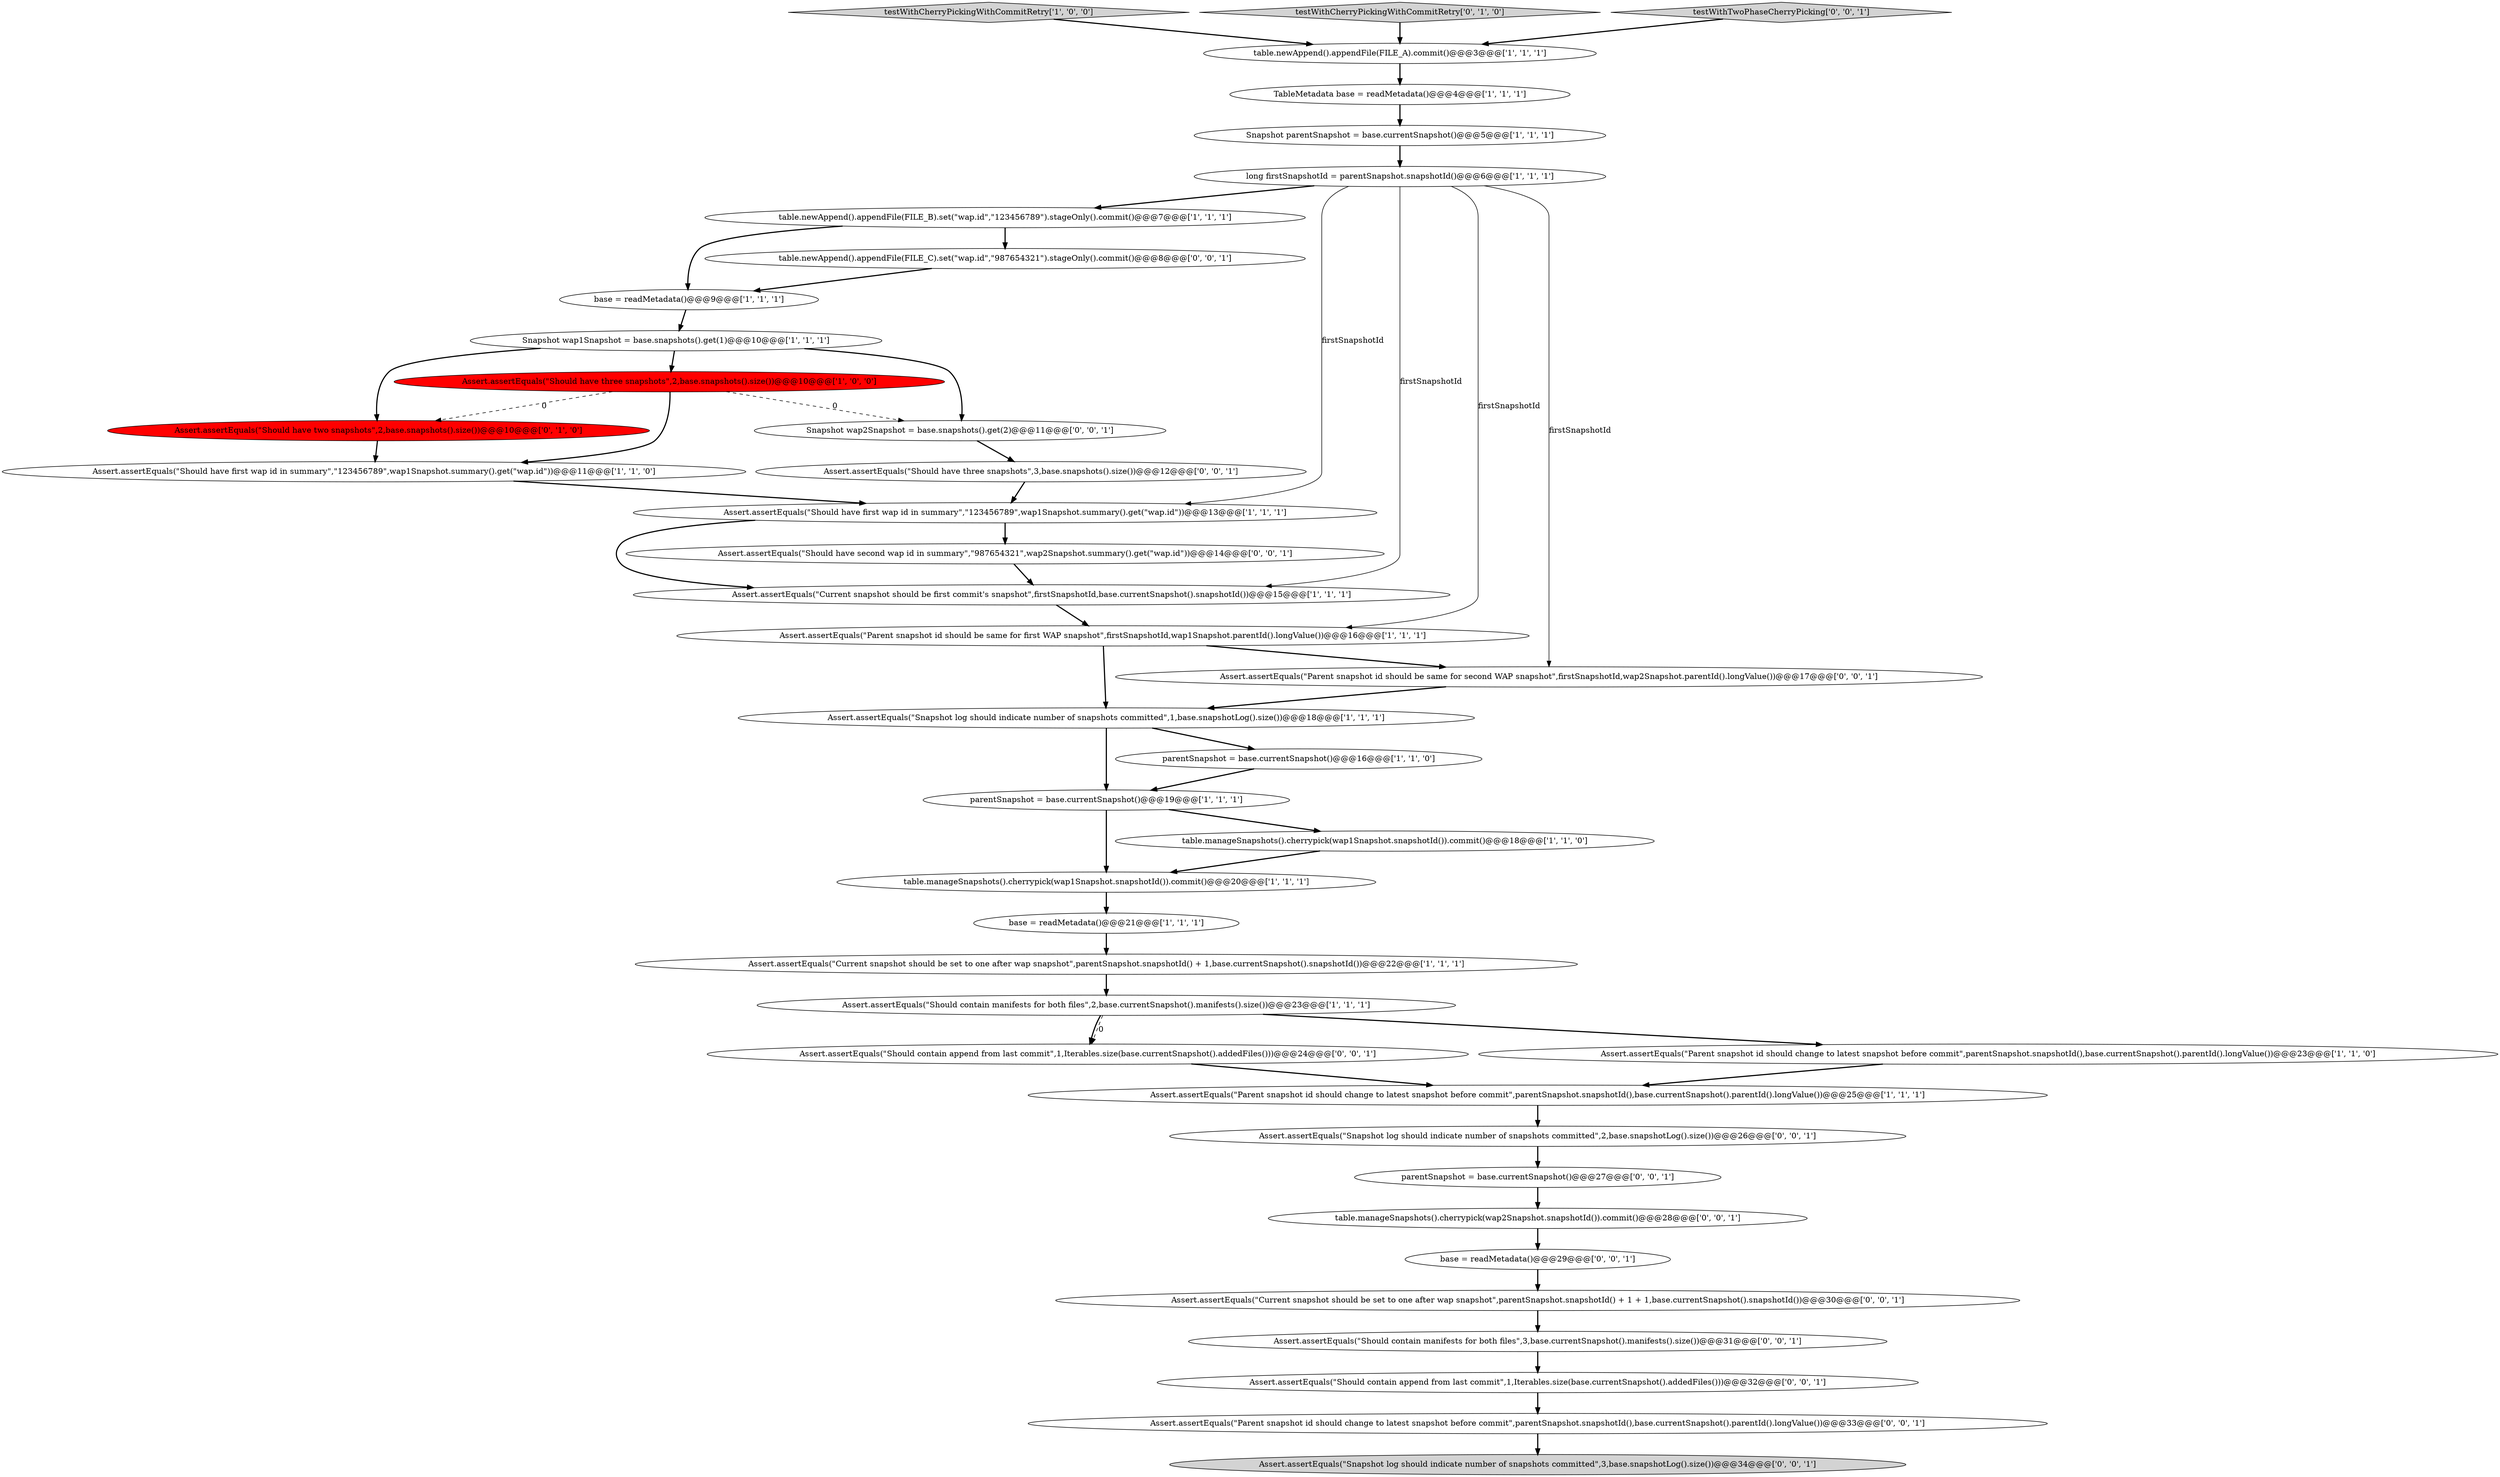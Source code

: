 digraph {
5 [style = filled, label = "long firstSnapshotId = parentSnapshot.snapshotId()@@@6@@@['1', '1', '1']", fillcolor = white, shape = ellipse image = "AAA0AAABBB1BBB"];
14 [style = filled, label = "Snapshot parentSnapshot = base.currentSnapshot()@@@5@@@['1', '1', '1']", fillcolor = white, shape = ellipse image = "AAA0AAABBB1BBB"];
28 [style = filled, label = "Assert.assertEquals(\"Should have three snapshots\",3,base.snapshots().size())@@@12@@@['0', '0', '1']", fillcolor = white, shape = ellipse image = "AAA0AAABBB3BBB"];
29 [style = filled, label = "table.newAppend().appendFile(FILE_C).set(\"wap.id\",\"987654321\").stageOnly().commit()@@@8@@@['0', '0', '1']", fillcolor = white, shape = ellipse image = "AAA0AAABBB3BBB"];
10 [style = filled, label = "Assert.assertEquals(\"Parent snapshot id should be same for first WAP snapshot\",firstSnapshotId,wap1Snapshot.parentId().longValue())@@@16@@@['1', '1', '1']", fillcolor = white, shape = ellipse image = "AAA0AAABBB1BBB"];
6 [style = filled, label = "table.manageSnapshots().cherrypick(wap1Snapshot.snapshotId()).commit()@@@20@@@['1', '1', '1']", fillcolor = white, shape = ellipse image = "AAA0AAABBB1BBB"];
19 [style = filled, label = "Snapshot wap1Snapshot = base.snapshots().get(1)@@@10@@@['1', '1', '1']", fillcolor = white, shape = ellipse image = "AAA0AAABBB1BBB"];
2 [style = filled, label = "Assert.assertEquals(\"Should have first wap id in summary\",\"123456789\",wap1Snapshot.summary().get(\"wap.id\"))@@@11@@@['1', '1', '0']", fillcolor = white, shape = ellipse image = "AAA0AAABBB1BBB"];
27 [style = filled, label = "parentSnapshot = base.currentSnapshot()@@@27@@@['0', '0', '1']", fillcolor = white, shape = ellipse image = "AAA0AAABBB3BBB"];
37 [style = filled, label = "Assert.assertEquals(\"Snapshot log should indicate number of snapshots committed\",3,base.snapshotLog().size())@@@34@@@['0', '0', '1']", fillcolor = lightgray, shape = ellipse image = "AAA0AAABBB3BBB"];
33 [style = filled, label = "base = readMetadata()@@@29@@@['0', '0', '1']", fillcolor = white, shape = ellipse image = "AAA0AAABBB3BBB"];
39 [style = filled, label = "Assert.assertEquals(\"Should contain append from last commit\",1,Iterables.size(base.currentSnapshot().addedFiles()))@@@24@@@['0', '0', '1']", fillcolor = white, shape = ellipse image = "AAA0AAABBB3BBB"];
18 [style = filled, label = "Assert.assertEquals(\"Snapshot log should indicate number of snapshots committed\",1,base.snapshotLog().size())@@@18@@@['1', '1', '1']", fillcolor = white, shape = ellipse image = "AAA0AAABBB1BBB"];
30 [style = filled, label = "Assert.assertEquals(\"Should contain append from last commit\",1,Iterables.size(base.currentSnapshot().addedFiles()))@@@32@@@['0', '0', '1']", fillcolor = white, shape = ellipse image = "AAA0AAABBB3BBB"];
36 [style = filled, label = "Assert.assertEquals(\"Should contain manifests for both files\",3,base.currentSnapshot().manifests().size())@@@31@@@['0', '0', '1']", fillcolor = white, shape = ellipse image = "AAA0AAABBB3BBB"];
11 [style = filled, label = "Assert.assertEquals(\"Parent snapshot id should change to latest snapshot before commit\",parentSnapshot.snapshotId(),base.currentSnapshot().parentId().longValue())@@@25@@@['1', '1', '1']", fillcolor = white, shape = ellipse image = "AAA0AAABBB1BBB"];
13 [style = filled, label = "testWithCherryPickingWithCommitRetry['1', '0', '0']", fillcolor = lightgray, shape = diamond image = "AAA0AAABBB1BBB"];
35 [style = filled, label = "Assert.assertEquals(\"Snapshot log should indicate number of snapshots committed\",2,base.snapshotLog().size())@@@26@@@['0', '0', '1']", fillcolor = white, shape = ellipse image = "AAA0AAABBB3BBB"];
4 [style = filled, label = "table.newAppend().appendFile(FILE_B).set(\"wap.id\",\"123456789\").stageOnly().commit()@@@7@@@['1', '1', '1']", fillcolor = white, shape = ellipse image = "AAA0AAABBB1BBB"];
0 [style = filled, label = "Assert.assertEquals(\"Current snapshot should be set to one after wap snapshot\",parentSnapshot.snapshotId() + 1,base.currentSnapshot().snapshotId())@@@22@@@['1', '1', '1']", fillcolor = white, shape = ellipse image = "AAA0AAABBB1BBB"];
23 [style = filled, label = "testWithCherryPickingWithCommitRetry['0', '1', '0']", fillcolor = lightgray, shape = diamond image = "AAA0AAABBB2BBB"];
32 [style = filled, label = "Assert.assertEquals(\"Parent snapshot id should be same for second WAP snapshot\",firstSnapshotId,wap2Snapshot.parentId().longValue())@@@17@@@['0', '0', '1']", fillcolor = white, shape = ellipse image = "AAA0AAABBB3BBB"];
7 [style = filled, label = "parentSnapshot = base.currentSnapshot()@@@19@@@['1', '1', '1']", fillcolor = white, shape = ellipse image = "AAA0AAABBB1BBB"];
8 [style = filled, label = "Assert.assertEquals(\"Current snapshot should be first commit's snapshot\",firstSnapshotId,base.currentSnapshot().snapshotId())@@@15@@@['1', '1', '1']", fillcolor = white, shape = ellipse image = "AAA0AAABBB1BBB"];
12 [style = filled, label = "TableMetadata base = readMetadata()@@@4@@@['1', '1', '1']", fillcolor = white, shape = ellipse image = "AAA0AAABBB1BBB"];
15 [style = filled, label = "Assert.assertEquals(\"Should have three snapshots\",2,base.snapshots().size())@@@10@@@['1', '0', '0']", fillcolor = red, shape = ellipse image = "AAA1AAABBB1BBB"];
21 [style = filled, label = "base = readMetadata()@@@21@@@['1', '1', '1']", fillcolor = white, shape = ellipse image = "AAA0AAABBB1BBB"];
38 [style = filled, label = "testWithTwoPhaseCherryPicking['0', '0', '1']", fillcolor = lightgray, shape = diamond image = "AAA0AAABBB3BBB"];
1 [style = filled, label = "table.manageSnapshots().cherrypick(wap1Snapshot.snapshotId()).commit()@@@18@@@['1', '1', '0']", fillcolor = white, shape = ellipse image = "AAA0AAABBB1BBB"];
16 [style = filled, label = "Assert.assertEquals(\"Should have first wap id in summary\",\"123456789\",wap1Snapshot.summary().get(\"wap.id\"))@@@13@@@['1', '1', '1']", fillcolor = white, shape = ellipse image = "AAA0AAABBB1BBB"];
22 [style = filled, label = "Assert.assertEquals(\"Parent snapshot id should change to latest snapshot before commit\",parentSnapshot.snapshotId(),base.currentSnapshot().parentId().longValue())@@@23@@@['1', '1', '0']", fillcolor = white, shape = ellipse image = "AAA0AAABBB1BBB"];
24 [style = filled, label = "Assert.assertEquals(\"Should have two snapshots\",2,base.snapshots().size())@@@10@@@['0', '1', '0']", fillcolor = red, shape = ellipse image = "AAA1AAABBB2BBB"];
31 [style = filled, label = "Assert.assertEquals(\"Should have second wap id in summary\",\"987654321\",wap2Snapshot.summary().get(\"wap.id\"))@@@14@@@['0', '0', '1']", fillcolor = white, shape = ellipse image = "AAA0AAABBB3BBB"];
20 [style = filled, label = "parentSnapshot = base.currentSnapshot()@@@16@@@['1', '1', '0']", fillcolor = white, shape = ellipse image = "AAA0AAABBB1BBB"];
40 [style = filled, label = "table.manageSnapshots().cherrypick(wap2Snapshot.snapshotId()).commit()@@@28@@@['0', '0', '1']", fillcolor = white, shape = ellipse image = "AAA0AAABBB3BBB"];
3 [style = filled, label = "Assert.assertEquals(\"Should contain manifests for both files\",2,base.currentSnapshot().manifests().size())@@@23@@@['1', '1', '1']", fillcolor = white, shape = ellipse image = "AAA0AAABBB1BBB"];
25 [style = filled, label = "Assert.assertEquals(\"Parent snapshot id should change to latest snapshot before commit\",parentSnapshot.snapshotId(),base.currentSnapshot().parentId().longValue())@@@33@@@['0', '0', '1']", fillcolor = white, shape = ellipse image = "AAA0AAABBB3BBB"];
26 [style = filled, label = "Assert.assertEquals(\"Current snapshot should be set to one after wap snapshot\",parentSnapshot.snapshotId() + 1 + 1,base.currentSnapshot().snapshotId())@@@30@@@['0', '0', '1']", fillcolor = white, shape = ellipse image = "AAA0AAABBB3BBB"];
9 [style = filled, label = "table.newAppend().appendFile(FILE_A).commit()@@@3@@@['1', '1', '1']", fillcolor = white, shape = ellipse image = "AAA0AAABBB1BBB"];
34 [style = filled, label = "Snapshot wap2Snapshot = base.snapshots().get(2)@@@11@@@['0', '0', '1']", fillcolor = white, shape = ellipse image = "AAA0AAABBB3BBB"];
17 [style = filled, label = "base = readMetadata()@@@9@@@['1', '1', '1']", fillcolor = white, shape = ellipse image = "AAA0AAABBB1BBB"];
5->16 [style = solid, label="firstSnapshotId"];
0->3 [style = bold, label=""];
10->18 [style = bold, label=""];
8->10 [style = bold, label=""];
19->34 [style = bold, label=""];
15->2 [style = bold, label=""];
35->27 [style = bold, label=""];
29->17 [style = bold, label=""];
7->1 [style = bold, label=""];
5->32 [style = solid, label="firstSnapshotId"];
15->34 [style = dashed, label="0"];
4->17 [style = bold, label=""];
21->0 [style = bold, label=""];
16->8 [style = bold, label=""];
24->2 [style = bold, label=""];
6->21 [style = bold, label=""];
3->39 [style = dashed, label="0"];
26->36 [style = bold, label=""];
15->24 [style = dashed, label="0"];
38->9 [style = bold, label=""];
5->10 [style = solid, label="firstSnapshotId"];
30->25 [style = bold, label=""];
10->32 [style = bold, label=""];
4->29 [style = bold, label=""];
3->22 [style = bold, label=""];
28->16 [style = bold, label=""];
39->11 [style = bold, label=""];
17->19 [style = bold, label=""];
11->35 [style = bold, label=""];
33->26 [style = bold, label=""];
19->24 [style = bold, label=""];
34->28 [style = bold, label=""];
18->20 [style = bold, label=""];
40->33 [style = bold, label=""];
36->30 [style = bold, label=""];
1->6 [style = bold, label=""];
25->37 [style = bold, label=""];
16->31 [style = bold, label=""];
5->4 [style = bold, label=""];
7->6 [style = bold, label=""];
12->14 [style = bold, label=""];
3->39 [style = bold, label=""];
27->40 [style = bold, label=""];
5->8 [style = solid, label="firstSnapshotId"];
9->12 [style = bold, label=""];
13->9 [style = bold, label=""];
32->18 [style = bold, label=""];
19->15 [style = bold, label=""];
20->7 [style = bold, label=""];
18->7 [style = bold, label=""];
23->9 [style = bold, label=""];
31->8 [style = bold, label=""];
22->11 [style = bold, label=""];
14->5 [style = bold, label=""];
2->16 [style = bold, label=""];
}
